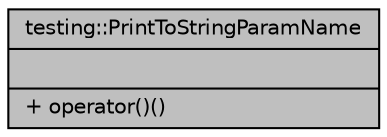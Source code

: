 digraph "testing::PrintToStringParamName"
{
 // INTERACTIVE_SVG=YES
 // LATEX_PDF_SIZE
  edge [fontname="Helvetica",fontsize="10",labelfontname="Helvetica",labelfontsize="10"];
  node [fontname="Helvetica",fontsize="10",shape=record];
  Node1 [label="{testing::PrintToStringParamName\n||+ operator()()\l}",height=0.2,width=0.4,color="black", fillcolor="grey75", style="filled", fontcolor="black",tooltip=" "];
}
